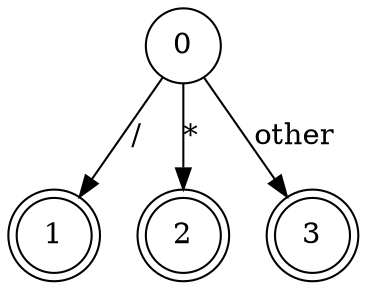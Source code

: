 digraph G {
    node [shape = doublecircle]; 1 2 3;
    node [shape = circle];
    0 -> 1  [   label = "/"     ];
    0 -> 2  [   label = "*"     ];
    0 -> 3  [   label = "other" ];
}